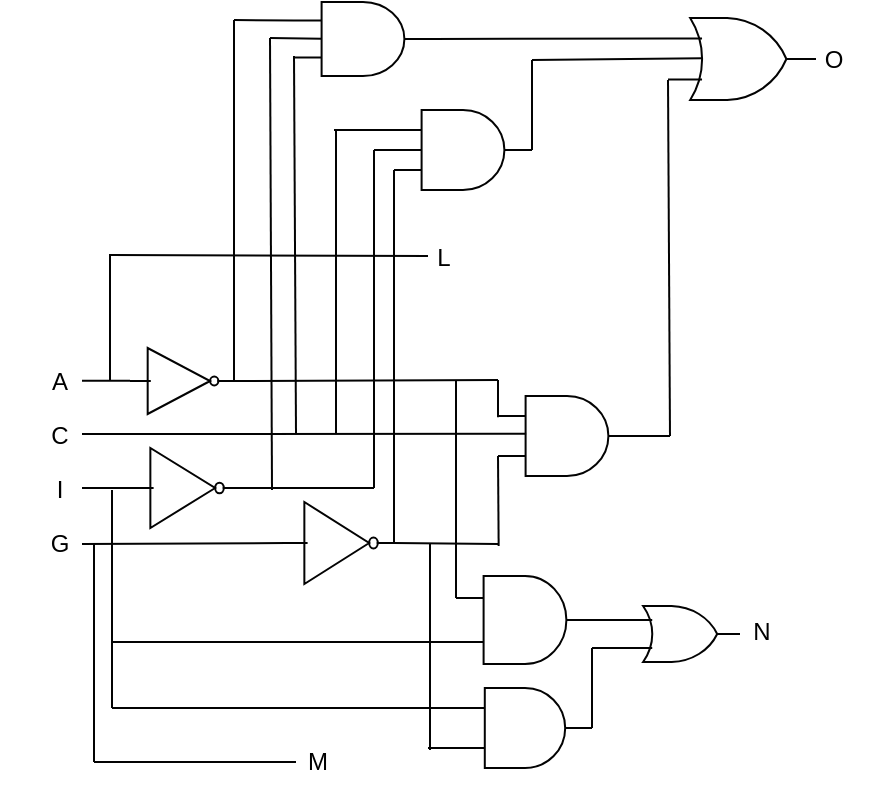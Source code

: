<mxfile version="22.1.11" type="device">
  <diagram name="Pagina-1" id="3HEVgbSCpTcZyMGGMkoU">
    <mxGraphModel dx="289" dy="151" grid="0" gridSize="1" guides="1" tooltips="1" connect="1" arrows="1" fold="1" page="1" pageScale="1" pageWidth="827" pageHeight="1169" background="none" math="0" shadow="0">
      <root>
        <mxCell id="0" />
        <mxCell id="1" parent="0" />
        <mxCell id="0jCx7QFtA3ZcSOmYQytY-1" value="" style="endArrow=none;html=1;rounded=0;strokeColor=#030303;fontColor=default;labelBorderColor=none;" parent="1" edge="1">
          <mxGeometry width="50" height="50" relative="1" as="geometry">
            <mxPoint x="117" y="676" as="sourcePoint" />
            <mxPoint x="219" y="675.5" as="targetPoint" />
          </mxGeometry>
        </mxCell>
        <mxCell id="0jCx7QFtA3ZcSOmYQytY-3" value="" style="endArrow=none;html=1;rounded=0;strokeColor=#030303;fontColor=default;labelBorderColor=none;" parent="1" edge="1">
          <mxGeometry width="50" height="50" relative="1" as="geometry">
            <mxPoint x="117" y="648" as="sourcePoint" />
            <mxPoint x="143" y="648" as="targetPoint" />
          </mxGeometry>
        </mxCell>
        <mxCell id="0jCx7QFtA3ZcSOmYQytY-9" value="" style="endArrow=none;html=1;rounded=0;strokeColor=#030303;entryX=0.204;entryY=0.472;entryDx=0;entryDy=0;entryPerimeter=0;fontColor=default;labelBorderColor=none;" parent="1" target="0jCx7QFtA3ZcSOmYQytY-45" edge="1">
          <mxGeometry width="50" height="50" relative="1" as="geometry">
            <mxPoint x="117" y="621" as="sourcePoint" />
            <mxPoint x="296" y="621" as="targetPoint" />
          </mxGeometry>
        </mxCell>
        <mxCell id="0jCx7QFtA3ZcSOmYQytY-13" value="" style="endArrow=none;html=1;rounded=0;strokeColor=#030303;fontColor=default;labelBorderColor=none;" parent="1" edge="1">
          <mxGeometry width="50" height="50" relative="1" as="geometry">
            <mxPoint x="117" y="594.42" as="sourcePoint" />
            <mxPoint x="141" y="594.42" as="targetPoint" />
          </mxGeometry>
        </mxCell>
        <mxCell id="0jCx7QFtA3ZcSOmYQytY-14" value="A" style="text;html=1;strokeColor=none;fillColor=none;align=center;verticalAlign=middle;whiteSpace=wrap;rounded=0;fontColor=default;labelBorderColor=none;" parent="1" vertex="1">
          <mxGeometry x="76" y="579.5" width="60" height="30" as="geometry" />
        </mxCell>
        <mxCell id="0jCx7QFtA3ZcSOmYQytY-15" value="C" style="text;html=1;strokeColor=none;fillColor=none;align=center;verticalAlign=middle;whiteSpace=wrap;rounded=0;fontColor=default;labelBorderColor=none;" parent="1" vertex="1">
          <mxGeometry x="76" y="607" width="60" height="30" as="geometry" />
        </mxCell>
        <mxCell id="0jCx7QFtA3ZcSOmYQytY-16" value="I" style="text;html=1;strokeColor=none;fillColor=none;align=center;verticalAlign=middle;whiteSpace=wrap;rounded=0;fontColor=default;labelBorderColor=none;" parent="1" vertex="1">
          <mxGeometry x="76" y="634" width="60" height="30" as="geometry" />
        </mxCell>
        <mxCell id="0jCx7QFtA3ZcSOmYQytY-17" value="G" style="text;html=1;strokeColor=none;fillColor=none;align=center;verticalAlign=middle;whiteSpace=wrap;rounded=0;fontColor=default;labelBorderColor=none;" parent="1" vertex="1">
          <mxGeometry x="76" y="661" width="60" height="30" as="geometry" />
        </mxCell>
        <mxCell id="0jCx7QFtA3ZcSOmYQytY-18" value="" style="verticalLabelPosition=bottom;shadow=0;dashed=0;align=center;html=1;verticalAlign=top;shape=mxgraph.electrical.logic_gates.inverter_2;labelBackgroundColor=none;fillColor=none;fontColor=default;strokeColor=#030303;labelBorderColor=none;" parent="1" vertex="1">
          <mxGeometry x="141" y="578" width="52" height="33" as="geometry" />
        </mxCell>
        <mxCell id="0jCx7QFtA3ZcSOmYQytY-20" value="" style="verticalLabelPosition=bottom;shadow=0;dashed=0;align=center;html=1;verticalAlign=top;shape=mxgraph.electrical.logic_gates.inverter_2;labelBackgroundColor=none;fillColor=none;fontColor=default;strokeColor=#030303;labelBorderColor=none;" parent="1" vertex="1">
          <mxGeometry x="142" y="628" width="54" height="40" as="geometry" />
        </mxCell>
        <mxCell id="0jCx7QFtA3ZcSOmYQytY-23" value="" style="endArrow=none;html=1;rounded=0;strokeColor=#030303;entryX=1;entryY=0.5;entryDx=0;entryDy=0;entryPerimeter=0;fontColor=default;labelBorderColor=none;" parent="1" target="0jCx7QFtA3ZcSOmYQytY-20" edge="1">
          <mxGeometry width="50" height="50" relative="1" as="geometry">
            <mxPoint x="263" y="648" as="sourcePoint" />
            <mxPoint x="211" y="668" as="targetPoint" />
          </mxGeometry>
        </mxCell>
        <mxCell id="0jCx7QFtA3ZcSOmYQytY-24" value="" style="endArrow=none;html=1;rounded=0;strokeColor=#030303;entryX=1;entryY=0.5;entryDx=0;entryDy=0;entryPerimeter=0;fontColor=default;labelBorderColor=none;" parent="1" target="0jCx7QFtA3ZcSOmYQytY-18" edge="1">
          <mxGeometry width="50" height="50" relative="1" as="geometry">
            <mxPoint x="193" y="414" as="sourcePoint" />
            <mxPoint x="414" y="477" as="targetPoint" />
          </mxGeometry>
        </mxCell>
        <mxCell id="0jCx7QFtA3ZcSOmYQytY-25" value="" style="endArrow=none;html=1;rounded=0;strokeColor=#030303;exitX=0;exitY=0.25;exitDx=0;exitDy=0;exitPerimeter=0;fontColor=default;labelBorderColor=none;" parent="1" source="0jCx7QFtA3ZcSOmYQytY-26" edge="1">
          <mxGeometry width="50" height="50" relative="1" as="geometry">
            <mxPoint x="202" y="414" as="sourcePoint" />
            <mxPoint x="193" y="414" as="targetPoint" />
          </mxGeometry>
        </mxCell>
        <mxCell id="0jCx7QFtA3ZcSOmYQytY-26" value="" style="verticalLabelPosition=bottom;shadow=0;dashed=0;align=center;html=1;verticalAlign=top;shape=mxgraph.electrical.logic_gates.logic_gate;operation=and;fillColor=none;strokeColor=#030303;fontColor=default;labelBorderColor=none;" parent="1" vertex="1">
          <mxGeometry x="223" y="405" width="69" height="37" as="geometry" />
        </mxCell>
        <mxCell id="0jCx7QFtA3ZcSOmYQytY-27" value="" style="endArrow=none;html=1;rounded=0;strokeColor=#030303;entryX=1;entryY=0.5;entryDx=0;entryDy=0;entryPerimeter=0;fontColor=default;labelBorderColor=none;" parent="1" edge="1">
          <mxGeometry width="50" height="50" relative="1" as="geometry">
            <mxPoint x="211" y="423" as="sourcePoint" />
            <mxPoint x="212" y="649" as="targetPoint" />
          </mxGeometry>
        </mxCell>
        <mxCell id="0jCx7QFtA3ZcSOmYQytY-28" value="" style="endArrow=none;html=1;rounded=0;strokeColor=#030303;exitX=0;exitY=0.25;exitDx=0;exitDy=0;exitPerimeter=0;fontColor=default;labelBorderColor=none;" parent="1" edge="1">
          <mxGeometry width="50" height="50" relative="1" as="geometry">
            <mxPoint x="237" y="423.39" as="sourcePoint" />
            <mxPoint x="211" y="423" as="targetPoint" />
          </mxGeometry>
        </mxCell>
        <mxCell id="0jCx7QFtA3ZcSOmYQytY-29" value="" style="endArrow=none;html=1;rounded=0;strokeColor=#030303;fontColor=default;labelBorderColor=none;" parent="1" edge="1">
          <mxGeometry width="50" height="50" relative="1" as="geometry">
            <mxPoint x="223" y="432" as="sourcePoint" />
            <mxPoint x="224" y="621" as="targetPoint" />
          </mxGeometry>
        </mxCell>
        <mxCell id="0jCx7QFtA3ZcSOmYQytY-31" value="" style="verticalLabelPosition=bottom;shadow=0;dashed=0;align=center;html=1;verticalAlign=top;shape=mxgraph.electrical.logic_gates.inverter_2;labelBackgroundColor=none;fillColor=none;fontColor=default;strokeColor=#030303;labelBorderColor=none;" parent="1" vertex="1">
          <mxGeometry x="219" y="655" width="54" height="41" as="geometry" />
        </mxCell>
        <mxCell id="0jCx7QFtA3ZcSOmYQytY-33" value="" style="endArrow=none;html=1;rounded=0;strokeColor=#030303;fontColor=default;labelBorderColor=none;" parent="1" edge="1">
          <mxGeometry width="50" height="50" relative="1" as="geometry">
            <mxPoint x="244" y="469" as="sourcePoint" />
            <mxPoint x="244" y="621" as="targetPoint" />
          </mxGeometry>
        </mxCell>
        <mxCell id="0jCx7QFtA3ZcSOmYQytY-34" value="" style="endArrow=none;html=1;rounded=0;strokeColor=#030303;fontColor=default;labelBorderColor=none;" parent="1" edge="1">
          <mxGeometry width="50" height="50" relative="1" as="geometry">
            <mxPoint x="263" y="479" as="sourcePoint" />
            <mxPoint x="263" y="648" as="targetPoint" />
          </mxGeometry>
        </mxCell>
        <mxCell id="0jCx7QFtA3ZcSOmYQytY-38" value="" style="verticalLabelPosition=bottom;shadow=0;dashed=0;align=center;html=1;verticalAlign=top;shape=mxgraph.electrical.logic_gates.logic_gate;operation=and;fillColor=none;strokeColor=#030303;fontColor=default;labelBorderColor=none;" parent="1" vertex="1">
          <mxGeometry x="273" y="459" width="69" height="40" as="geometry" />
        </mxCell>
        <mxCell id="0jCx7QFtA3ZcSOmYQytY-39" value="" style="endArrow=none;html=1;rounded=0;strokeColor=#030303;exitX=0;exitY=0.25;exitDx=0;exitDy=0;exitPerimeter=0;fontColor=default;labelBorderColor=none;" parent="1" edge="1">
          <mxGeometry width="50" height="50" relative="1" as="geometry">
            <mxPoint x="273" y="469" as="sourcePoint" />
            <mxPoint x="243" y="469" as="targetPoint" />
          </mxGeometry>
        </mxCell>
        <mxCell id="0jCx7QFtA3ZcSOmYQytY-40" value="" style="endArrow=none;html=1;rounded=0;strokeColor=#030303;fontColor=default;labelBorderColor=none;" parent="1" edge="1">
          <mxGeometry width="50" height="50" relative="1" as="geometry">
            <mxPoint x="287" y="479" as="sourcePoint" />
            <mxPoint x="263" y="479" as="targetPoint" />
          </mxGeometry>
        </mxCell>
        <mxCell id="0jCx7QFtA3ZcSOmYQytY-42" value="" style="endArrow=none;html=1;rounded=0;strokeColor=#030303;fontColor=default;labelBorderColor=none;" parent="1" edge="1">
          <mxGeometry width="50" height="50" relative="1" as="geometry">
            <mxPoint x="193" y="594.5" as="sourcePoint" />
            <mxPoint x="325" y="594" as="targetPoint" />
          </mxGeometry>
        </mxCell>
        <mxCell id="0jCx7QFtA3ZcSOmYQytY-44" value="" style="endArrow=none;html=1;rounded=0;strokeColor=#030303;fontColor=default;labelBorderColor=none;" parent="1" edge="1">
          <mxGeometry width="50" height="50" relative="1" as="geometry">
            <mxPoint x="273" y="675.5" as="sourcePoint" />
            <mxPoint x="325" y="676" as="targetPoint" />
          </mxGeometry>
        </mxCell>
        <mxCell id="0jCx7QFtA3ZcSOmYQytY-45" value="" style="verticalLabelPosition=bottom;shadow=0;dashed=0;align=center;html=1;verticalAlign=top;shape=mxgraph.electrical.logic_gates.logic_gate;operation=and;fillColor=none;strokeColor=#030303;fontColor=default;labelBorderColor=none;" parent="1" vertex="1">
          <mxGeometry x="325" y="602" width="69" height="40" as="geometry" />
        </mxCell>
        <mxCell id="0jCx7QFtA3ZcSOmYQytY-46" value="" style="endArrow=none;html=1;rounded=0;strokeColor=#030303;entryX=1;entryY=0.5;entryDx=0;entryDy=0;entryPerimeter=0;fontColor=default;labelBorderColor=none;" parent="1" target="0jCx7QFtA3ZcSOmYQytY-31" edge="1">
          <mxGeometry width="50" height="50" relative="1" as="geometry">
            <mxPoint x="273" y="489" as="sourcePoint" />
            <mxPoint x="273" y="658" as="targetPoint" />
          </mxGeometry>
        </mxCell>
        <mxCell id="0jCx7QFtA3ZcSOmYQytY-47" value="" style="endArrow=none;html=1;rounded=0;strokeColor=#030303;entryX=0;entryY=0.265;entryDx=0;entryDy=0;entryPerimeter=0;fontColor=default;labelBorderColor=none;" parent="1" target="0jCx7QFtA3ZcSOmYQytY-45" edge="1">
          <mxGeometry width="50" height="50" relative="1" as="geometry">
            <mxPoint x="325" y="594" as="sourcePoint" />
            <mxPoint x="325" y="612" as="targetPoint" />
          </mxGeometry>
        </mxCell>
        <mxCell id="0jCx7QFtA3ZcSOmYQytY-48" value="" style="endArrow=none;html=1;rounded=0;strokeColor=#030303;entryX=0;entryY=0.265;entryDx=0;entryDy=0;entryPerimeter=0;fontColor=default;labelBorderColor=none;" parent="1" edge="1">
          <mxGeometry width="50" height="50" relative="1" as="geometry">
            <mxPoint x="325" y="632" as="sourcePoint" />
            <mxPoint x="325.33" y="677" as="targetPoint" />
          </mxGeometry>
        </mxCell>
        <mxCell id="0jCx7QFtA3ZcSOmYQytY-49" value="" style="endArrow=none;html=1;rounded=0;strokeColor=#030303;exitX=1;exitY=0.5;exitDx=0;exitDy=0;exitPerimeter=0;fontColor=default;labelBorderColor=none;" parent="1" source="0jCx7QFtA3ZcSOmYQytY-26" edge="1">
          <mxGeometry width="50" height="50" relative="1" as="geometry">
            <mxPoint x="278" y="423.75" as="sourcePoint" />
            <mxPoint x="410" y="423.25" as="targetPoint" />
          </mxGeometry>
        </mxCell>
        <mxCell id="0jCx7QFtA3ZcSOmYQytY-50" value="" style="verticalLabelPosition=bottom;shadow=0;dashed=0;align=center;html=1;verticalAlign=top;shape=mxgraph.electrical.logic_gates.logic_gate;operation=or;fillColor=none;strokeColor=#030303;fontColor=default;labelBorderColor=none;" parent="1" vertex="1">
          <mxGeometry x="410" y="413" width="74" height="41" as="geometry" />
        </mxCell>
        <mxCell id="0jCx7QFtA3ZcSOmYQytY-51" value="" style="endArrow=none;html=1;rounded=0;strokeColor=#030303;entryX=1;entryY=0.5;entryDx=0;entryDy=0;entryPerimeter=0;fontColor=default;labelBorderColor=none;" parent="1" target="0jCx7QFtA3ZcSOmYQytY-38" edge="1">
          <mxGeometry width="50" height="50" relative="1" as="geometry">
            <mxPoint x="342" y="434" as="sourcePoint" />
            <mxPoint x="343" y="479" as="targetPoint" />
          </mxGeometry>
        </mxCell>
        <mxCell id="0jCx7QFtA3ZcSOmYQytY-52" value="" style="endArrow=none;html=1;rounded=0;strokeColor=#030303;fontColor=default;labelBorderColor=none;" parent="1" edge="1">
          <mxGeometry width="50" height="50" relative="1" as="geometry">
            <mxPoint x="342" y="434" as="sourcePoint" />
            <mxPoint x="427" y="433.13" as="targetPoint" />
          </mxGeometry>
        </mxCell>
        <mxCell id="0jCx7QFtA3ZcSOmYQytY-53" value="" style="endArrow=none;html=1;rounded=0;strokeColor=#030303;fontColor=default;labelBorderColor=none;" parent="1" edge="1">
          <mxGeometry width="50" height="50" relative="1" as="geometry">
            <mxPoint x="410" y="444" as="sourcePoint" />
            <mxPoint x="411" y="622" as="targetPoint" />
          </mxGeometry>
        </mxCell>
        <mxCell id="0jCx7QFtA3ZcSOmYQytY-55" value="" style="endArrow=none;html=1;rounded=0;strokeColor=#030303;fontColor=default;labelBorderColor=none;" parent="1" edge="1">
          <mxGeometry width="50" height="50" relative="1" as="geometry">
            <mxPoint x="411" y="622" as="sourcePoint" />
            <mxPoint x="394" y="622" as="targetPoint" />
          </mxGeometry>
        </mxCell>
        <mxCell id="0jCx7QFtA3ZcSOmYQytY-56" value="O" style="text;html=1;strokeColor=none;fillColor=none;align=center;verticalAlign=middle;whiteSpace=wrap;rounded=0;fontColor=default;labelBorderColor=none;" parent="1" vertex="1">
          <mxGeometry x="463" y="418.5" width="60" height="30" as="geometry" />
        </mxCell>
        <mxCell id="ksnPjnkyyIgV32A7DX2--1" value="" style="endArrow=none;html=1;rounded=0;strokeColor=#030303;fontColor=default;labelBorderColor=none;" parent="1" edge="1">
          <mxGeometry width="50" height="50" relative="1" as="geometry">
            <mxPoint x="304" y="594" as="sourcePoint" />
            <mxPoint x="304" y="703" as="targetPoint" />
          </mxGeometry>
        </mxCell>
        <mxCell id="ksnPjnkyyIgV32A7DX2--3" value="" style="endArrow=none;html=1;rounded=0;strokeColor=#030303;fontColor=default;labelBorderColor=none;" parent="1" edge="1">
          <mxGeometry width="50" height="50" relative="1" as="geometry">
            <mxPoint x="132" y="649" as="sourcePoint" />
            <mxPoint x="132" y="758" as="targetPoint" />
          </mxGeometry>
        </mxCell>
        <mxCell id="ksnPjnkyyIgV32A7DX2--4" value="" style="endArrow=none;html=1;rounded=0;strokeColor=#030303;fontColor=default;labelBorderColor=none;" parent="1" edge="1">
          <mxGeometry width="50" height="50" relative="1" as="geometry">
            <mxPoint x="132" y="725" as="sourcePoint" />
            <mxPoint x="305" y="725" as="targetPoint" />
          </mxGeometry>
        </mxCell>
        <mxCell id="ksnPjnkyyIgV32A7DX2--5" value="" style="verticalLabelPosition=bottom;shadow=0;dashed=0;align=center;html=1;verticalAlign=top;shape=mxgraph.electrical.logic_gates.logic_gate;operation=and;fillColor=none;strokeColor=#030303;fontColor=default;labelBorderColor=none;" parent="1" vertex="1">
          <mxGeometry x="304" y="692" width="69" height="44" as="geometry" />
        </mxCell>
        <mxCell id="ksnPjnkyyIgV32A7DX2--6" value="" style="verticalLabelPosition=bottom;shadow=0;dashed=0;align=center;html=1;verticalAlign=top;shape=mxgraph.electrical.logic_gates.logic_gate;operation=and;fillColor=none;strokeColor=#030303;fontColor=default;labelBorderColor=none;" parent="1" vertex="1">
          <mxGeometry x="305" y="748" width="67" height="40" as="geometry" />
        </mxCell>
        <mxCell id="ksnPjnkyyIgV32A7DX2--7" value="" style="endArrow=none;html=1;rounded=0;strokeColor=#030303;fontColor=default;labelBorderColor=none;" parent="1" edge="1">
          <mxGeometry width="50" height="50" relative="1" as="geometry">
            <mxPoint x="132" y="758" as="sourcePoint" />
            <mxPoint x="305" y="758" as="targetPoint" />
          </mxGeometry>
        </mxCell>
        <mxCell id="ksnPjnkyyIgV32A7DX2--8" value="" style="endArrow=none;html=1;rounded=0;strokeColor=#030303;fontColor=default;labelBorderColor=none;" parent="1" edge="1">
          <mxGeometry width="50" height="50" relative="1" as="geometry">
            <mxPoint x="372" y="728" as="sourcePoint" />
            <mxPoint x="372" y="768" as="targetPoint" />
          </mxGeometry>
        </mxCell>
        <mxCell id="ksnPjnkyyIgV32A7DX2--9" value="" style="endArrow=none;html=1;rounded=0;strokeColor=#030303;fontColor=default;labelBorderColor=none;" parent="1" edge="1">
          <mxGeometry width="50" height="50" relative="1" as="geometry">
            <mxPoint x="290" y="778" as="sourcePoint" />
            <mxPoint x="308" y="778" as="targetPoint" />
          </mxGeometry>
        </mxCell>
        <mxCell id="ksnPjnkyyIgV32A7DX2--10" value="" style="endArrow=none;html=1;rounded=0;strokeColor=#030303;fontColor=default;labelBorderColor=none;" parent="1" edge="1">
          <mxGeometry width="50" height="50" relative="1" as="geometry">
            <mxPoint x="291" y="676" as="sourcePoint" />
            <mxPoint x="291" y="779" as="targetPoint" />
          </mxGeometry>
        </mxCell>
        <mxCell id="ksnPjnkyyIgV32A7DX2--11" value="" style="endArrow=none;html=1;rounded=0;strokeColor=#030303;fontColor=default;labelBorderColor=none;" parent="1" edge="1">
          <mxGeometry width="50" height="50" relative="1" as="geometry">
            <mxPoint x="372" y="728" as="sourcePoint" />
            <mxPoint x="390" y="728" as="targetPoint" />
          </mxGeometry>
        </mxCell>
        <mxCell id="ksnPjnkyyIgV32A7DX2--12" value="" style="endArrow=none;html=1;rounded=0;strokeColor=#030303;fontColor=default;labelBorderColor=none;" parent="1" edge="1">
          <mxGeometry width="50" height="50" relative="1" as="geometry">
            <mxPoint x="372" y="713.94" as="sourcePoint" />
            <mxPoint x="390" y="713.94" as="targetPoint" />
          </mxGeometry>
        </mxCell>
        <mxCell id="ksnPjnkyyIgV32A7DX2--13" value="" style="verticalLabelPosition=bottom;shadow=0;dashed=0;align=center;html=1;verticalAlign=top;shape=mxgraph.electrical.logic_gates.logic_gate;operation=or;fillColor=none;strokeColor=#030303;fontColor=default;labelBorderColor=none;" parent="1" vertex="1">
          <mxGeometry x="389" y="707" width="57" height="28" as="geometry" />
        </mxCell>
        <mxCell id="ksnPjnkyyIgV32A7DX2--14" value="N" style="text;html=1;strokeColor=none;fillColor=none;align=center;verticalAlign=middle;whiteSpace=wrap;rounded=0;fontColor=default;labelBorderColor=none;" parent="1" vertex="1">
          <mxGeometry x="427" y="705" width="60" height="30" as="geometry" />
        </mxCell>
        <mxCell id="ksnPjnkyyIgV32A7DX2--15" value="" style="endArrow=none;html=1;rounded=0;strokeColor=#030303;fontColor=default;labelBorderColor=none;" parent="1" edge="1">
          <mxGeometry width="50" height="50" relative="1" as="geometry">
            <mxPoint x="123" y="676" as="sourcePoint" />
            <mxPoint x="123" y="785" as="targetPoint" />
          </mxGeometry>
        </mxCell>
        <mxCell id="ksnPjnkyyIgV32A7DX2--16" value="" style="endArrow=none;html=1;rounded=0;strokeColor=#030303;fontColor=default;labelBorderColor=none;" parent="1" edge="1">
          <mxGeometry width="50" height="50" relative="1" as="geometry">
            <mxPoint x="123" y="785" as="sourcePoint" />
            <mxPoint x="224" y="785" as="targetPoint" />
          </mxGeometry>
        </mxCell>
        <mxCell id="ksnPjnkyyIgV32A7DX2--17" value="M" style="text;html=1;strokeColor=none;fillColor=none;align=center;verticalAlign=middle;whiteSpace=wrap;rounded=0;fontColor=default;labelBorderColor=none;" parent="1" vertex="1">
          <mxGeometry x="205" y="770" width="60" height="30" as="geometry" />
        </mxCell>
        <mxCell id="ksnPjnkyyIgV32A7DX2--18" value="" style="endArrow=none;html=1;rounded=0;strokeColor=#030303;fontColor=default;labelBorderColor=none;" parent="1" edge="1">
          <mxGeometry width="50" height="50" relative="1" as="geometry">
            <mxPoint x="131" y="531" as="sourcePoint" />
            <mxPoint x="131" y="594" as="targetPoint" />
          </mxGeometry>
        </mxCell>
        <mxCell id="ksnPjnkyyIgV32A7DX2--19" value="" style="endArrow=none;html=1;rounded=0;strokeColor=#030303;fontColor=default;labelBorderColor=none;" parent="1" edge="1">
          <mxGeometry width="50" height="50" relative="1" as="geometry">
            <mxPoint x="131" y="531.5" as="sourcePoint" />
            <mxPoint x="290" y="532" as="targetPoint" />
          </mxGeometry>
        </mxCell>
        <mxCell id="ksnPjnkyyIgV32A7DX2--20" value="L" style="text;html=1;strokeColor=none;fillColor=none;align=center;verticalAlign=middle;whiteSpace=wrap;rounded=0;fontColor=default;labelBorderColor=none;" parent="1" vertex="1">
          <mxGeometry x="268" y="518" width="60" height="30" as="geometry" />
        </mxCell>
      </root>
    </mxGraphModel>
  </diagram>
</mxfile>
